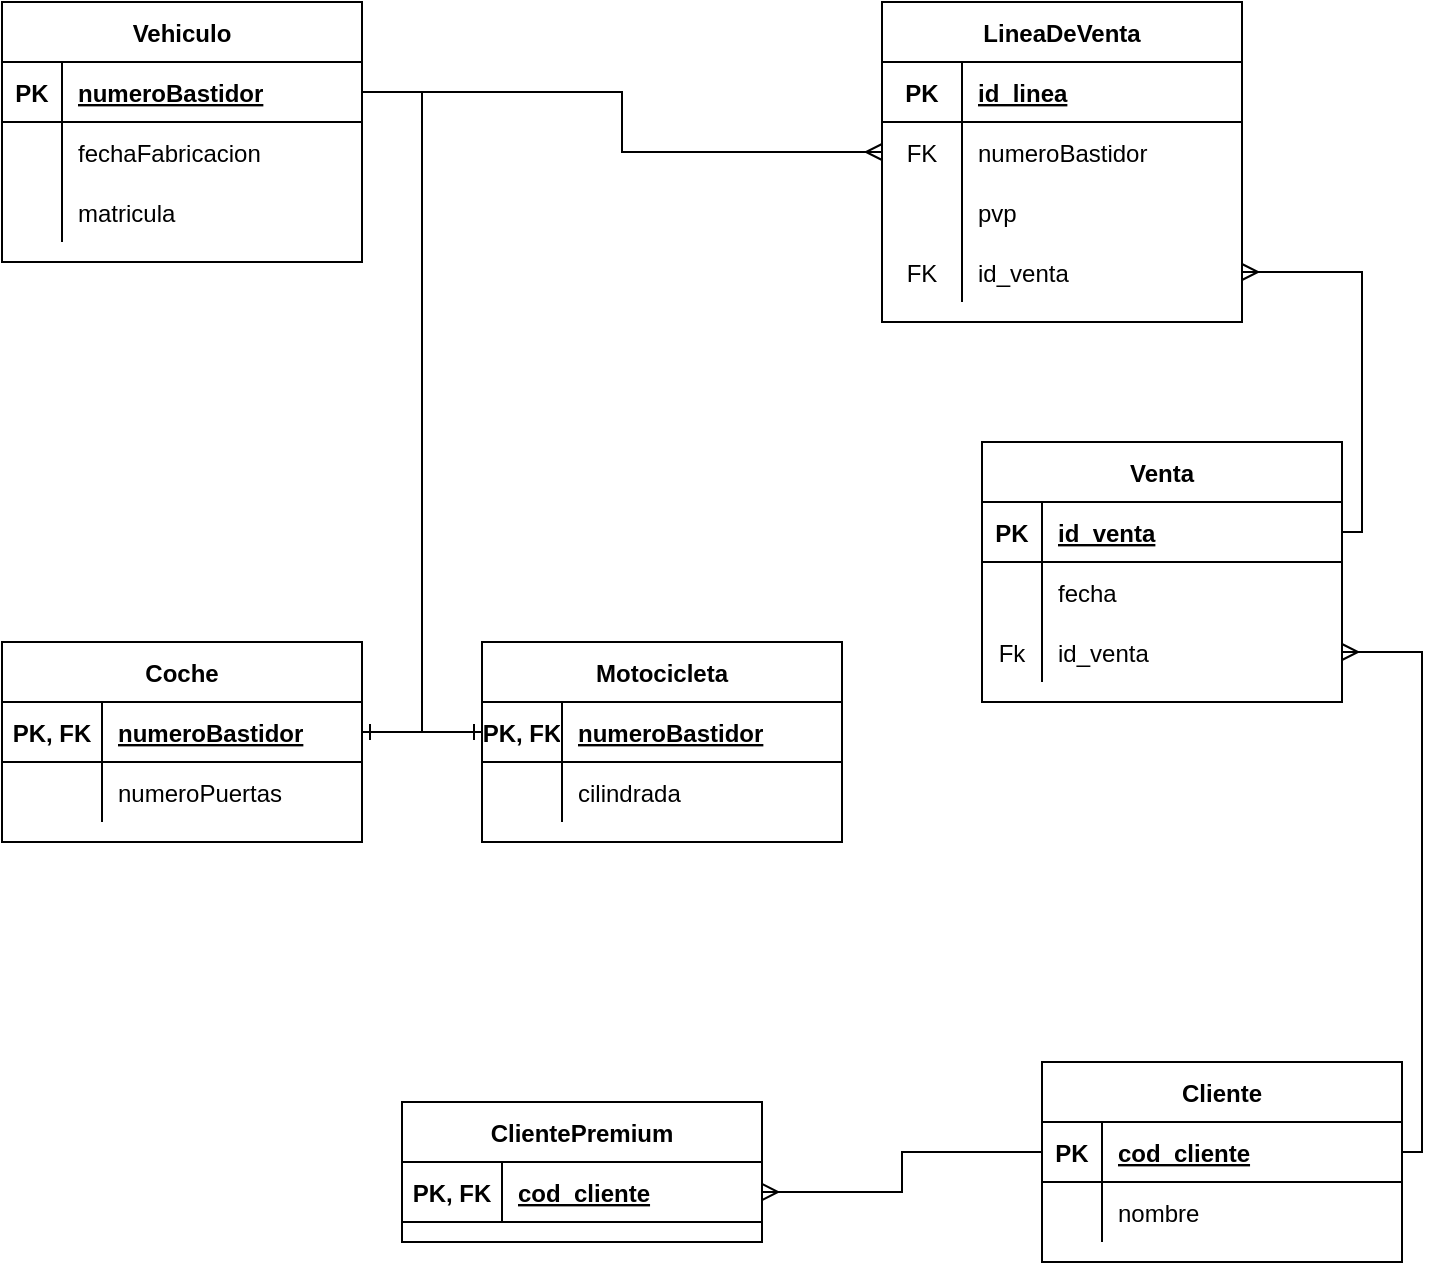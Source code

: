 <mxfile version="16.5.3" type="device"><diagram id="R2lEEEUBdFMjLlhIrx00" name="Page-1"><mxGraphModel dx="1422" dy="762" grid="1" gridSize="10" guides="1" tooltips="1" connect="1" arrows="1" fold="1" page="1" pageScale="1" pageWidth="850" pageHeight="1100" math="0" shadow="0" extFonts="Permanent Marker^https://fonts.googleapis.com/css?family=Permanent+Marker"><root><mxCell id="0"/><mxCell id="1" parent="0"/><mxCell id="KisWmBWHW1Y49FD_KrGk-1" value="Vehiculo" style="shape=table;startSize=30;container=1;collapsible=1;childLayout=tableLayout;fixedRows=1;rowLines=0;fontStyle=1;align=center;resizeLast=1;" vertex="1" parent="1"><mxGeometry x="50" y="20" width="180" height="130" as="geometry"/></mxCell><mxCell id="KisWmBWHW1Y49FD_KrGk-2" value="" style="shape=tableRow;horizontal=0;startSize=0;swimlaneHead=0;swimlaneBody=0;fillColor=none;collapsible=0;dropTarget=0;points=[[0,0.5],[1,0.5]];portConstraint=eastwest;top=0;left=0;right=0;bottom=1;" vertex="1" parent="KisWmBWHW1Y49FD_KrGk-1"><mxGeometry y="30" width="180" height="30" as="geometry"/></mxCell><mxCell id="KisWmBWHW1Y49FD_KrGk-3" value="PK" style="shape=partialRectangle;connectable=0;fillColor=none;top=0;left=0;bottom=0;right=0;fontStyle=1;overflow=hidden;" vertex="1" parent="KisWmBWHW1Y49FD_KrGk-2"><mxGeometry width="30" height="30" as="geometry"><mxRectangle width="30" height="30" as="alternateBounds"/></mxGeometry></mxCell><mxCell id="KisWmBWHW1Y49FD_KrGk-4" value="numeroBastidor" style="shape=partialRectangle;connectable=0;fillColor=none;top=0;left=0;bottom=0;right=0;align=left;spacingLeft=6;fontStyle=5;overflow=hidden;" vertex="1" parent="KisWmBWHW1Y49FD_KrGk-2"><mxGeometry x="30" width="150" height="30" as="geometry"><mxRectangle width="150" height="30" as="alternateBounds"/></mxGeometry></mxCell><mxCell id="KisWmBWHW1Y49FD_KrGk-5" value="" style="shape=tableRow;horizontal=0;startSize=0;swimlaneHead=0;swimlaneBody=0;fillColor=none;collapsible=0;dropTarget=0;points=[[0,0.5],[1,0.5]];portConstraint=eastwest;top=0;left=0;right=0;bottom=0;" vertex="1" parent="KisWmBWHW1Y49FD_KrGk-1"><mxGeometry y="60" width="180" height="30" as="geometry"/></mxCell><mxCell id="KisWmBWHW1Y49FD_KrGk-6" value="" style="shape=partialRectangle;connectable=0;fillColor=none;top=0;left=0;bottom=0;right=0;editable=1;overflow=hidden;" vertex="1" parent="KisWmBWHW1Y49FD_KrGk-5"><mxGeometry width="30" height="30" as="geometry"><mxRectangle width="30" height="30" as="alternateBounds"/></mxGeometry></mxCell><mxCell id="KisWmBWHW1Y49FD_KrGk-7" value="fechaFabricacion" style="shape=partialRectangle;connectable=0;fillColor=none;top=0;left=0;bottom=0;right=0;align=left;spacingLeft=6;overflow=hidden;" vertex="1" parent="KisWmBWHW1Y49FD_KrGk-5"><mxGeometry x="30" width="150" height="30" as="geometry"><mxRectangle width="150" height="30" as="alternateBounds"/></mxGeometry></mxCell><mxCell id="KisWmBWHW1Y49FD_KrGk-8" value="" style="shape=tableRow;horizontal=0;startSize=0;swimlaneHead=0;swimlaneBody=0;fillColor=none;collapsible=0;dropTarget=0;points=[[0,0.5],[1,0.5]];portConstraint=eastwest;top=0;left=0;right=0;bottom=0;" vertex="1" parent="KisWmBWHW1Y49FD_KrGk-1"><mxGeometry y="90" width="180" height="30" as="geometry"/></mxCell><mxCell id="KisWmBWHW1Y49FD_KrGk-9" value="" style="shape=partialRectangle;connectable=0;fillColor=none;top=0;left=0;bottom=0;right=0;editable=1;overflow=hidden;" vertex="1" parent="KisWmBWHW1Y49FD_KrGk-8"><mxGeometry width="30" height="30" as="geometry"><mxRectangle width="30" height="30" as="alternateBounds"/></mxGeometry></mxCell><mxCell id="KisWmBWHW1Y49FD_KrGk-10" value="matricula" style="shape=partialRectangle;connectable=0;fillColor=none;top=0;left=0;bottom=0;right=0;align=left;spacingLeft=6;overflow=hidden;" vertex="1" parent="KisWmBWHW1Y49FD_KrGk-8"><mxGeometry x="30" width="150" height="30" as="geometry"><mxRectangle width="150" height="30" as="alternateBounds"/></mxGeometry></mxCell><mxCell id="KisWmBWHW1Y49FD_KrGk-14" value="Coche" style="shape=table;startSize=30;container=1;collapsible=1;childLayout=tableLayout;fixedRows=1;rowLines=0;fontStyle=1;align=center;resizeLast=1;" vertex="1" parent="1"><mxGeometry x="50" y="340" width="180" height="100" as="geometry"/></mxCell><mxCell id="KisWmBWHW1Y49FD_KrGk-15" value="" style="shape=tableRow;horizontal=0;startSize=0;swimlaneHead=0;swimlaneBody=0;fillColor=none;collapsible=0;dropTarget=0;points=[[0,0.5],[1,0.5]];portConstraint=eastwest;top=0;left=0;right=0;bottom=1;" vertex="1" parent="KisWmBWHW1Y49FD_KrGk-14"><mxGeometry y="30" width="180" height="30" as="geometry"/></mxCell><mxCell id="KisWmBWHW1Y49FD_KrGk-16" value="PK, FK" style="shape=partialRectangle;connectable=0;fillColor=none;top=0;left=0;bottom=0;right=0;fontStyle=1;overflow=hidden;" vertex="1" parent="KisWmBWHW1Y49FD_KrGk-15"><mxGeometry width="50" height="30" as="geometry"><mxRectangle width="50" height="30" as="alternateBounds"/></mxGeometry></mxCell><mxCell id="KisWmBWHW1Y49FD_KrGk-17" value="numeroBastidor" style="shape=partialRectangle;connectable=0;fillColor=none;top=0;left=0;bottom=0;right=0;align=left;spacingLeft=6;fontStyle=5;overflow=hidden;" vertex="1" parent="KisWmBWHW1Y49FD_KrGk-15"><mxGeometry x="50" width="130" height="30" as="geometry"><mxRectangle width="130" height="30" as="alternateBounds"/></mxGeometry></mxCell><mxCell id="KisWmBWHW1Y49FD_KrGk-18" value="" style="shape=tableRow;horizontal=0;startSize=0;swimlaneHead=0;swimlaneBody=0;fillColor=none;collapsible=0;dropTarget=0;points=[[0,0.5],[1,0.5]];portConstraint=eastwest;top=0;left=0;right=0;bottom=0;" vertex="1" parent="KisWmBWHW1Y49FD_KrGk-14"><mxGeometry y="60" width="180" height="30" as="geometry"/></mxCell><mxCell id="KisWmBWHW1Y49FD_KrGk-19" value="" style="shape=partialRectangle;connectable=0;fillColor=none;top=0;left=0;bottom=0;right=0;editable=1;overflow=hidden;" vertex="1" parent="KisWmBWHW1Y49FD_KrGk-18"><mxGeometry width="50" height="30" as="geometry"><mxRectangle width="50" height="30" as="alternateBounds"/></mxGeometry></mxCell><mxCell id="KisWmBWHW1Y49FD_KrGk-20" value="numeroPuertas" style="shape=partialRectangle;connectable=0;fillColor=none;top=0;left=0;bottom=0;right=0;align=left;spacingLeft=6;overflow=hidden;" vertex="1" parent="KisWmBWHW1Y49FD_KrGk-18"><mxGeometry x="50" width="130" height="30" as="geometry"><mxRectangle width="130" height="30" as="alternateBounds"/></mxGeometry></mxCell><mxCell id="KisWmBWHW1Y49FD_KrGk-28" value="Motocicleta" style="shape=table;startSize=30;container=1;collapsible=1;childLayout=tableLayout;fixedRows=1;rowLines=0;fontStyle=1;align=center;resizeLast=1;" vertex="1" parent="1"><mxGeometry x="290" y="340" width="180" height="100" as="geometry"/></mxCell><mxCell id="KisWmBWHW1Y49FD_KrGk-29" value="" style="shape=tableRow;horizontal=0;startSize=0;swimlaneHead=0;swimlaneBody=0;fillColor=none;collapsible=0;dropTarget=0;points=[[0,0.5],[1,0.5]];portConstraint=eastwest;top=0;left=0;right=0;bottom=1;" vertex="1" parent="KisWmBWHW1Y49FD_KrGk-28"><mxGeometry y="30" width="180" height="30" as="geometry"/></mxCell><mxCell id="KisWmBWHW1Y49FD_KrGk-30" value="PK, FK" style="shape=partialRectangle;connectable=0;fillColor=none;top=0;left=0;bottom=0;right=0;fontStyle=1;overflow=hidden;" vertex="1" parent="KisWmBWHW1Y49FD_KrGk-29"><mxGeometry width="40" height="30" as="geometry"><mxRectangle width="40" height="30" as="alternateBounds"/></mxGeometry></mxCell><mxCell id="KisWmBWHW1Y49FD_KrGk-31" value="numeroBastidor" style="shape=partialRectangle;connectable=0;fillColor=none;top=0;left=0;bottom=0;right=0;align=left;spacingLeft=6;fontStyle=5;overflow=hidden;" vertex="1" parent="KisWmBWHW1Y49FD_KrGk-29"><mxGeometry x="40" width="140" height="30" as="geometry"><mxRectangle width="140" height="30" as="alternateBounds"/></mxGeometry></mxCell><mxCell id="KisWmBWHW1Y49FD_KrGk-32" value="" style="shape=tableRow;horizontal=0;startSize=0;swimlaneHead=0;swimlaneBody=0;fillColor=none;collapsible=0;dropTarget=0;points=[[0,0.5],[1,0.5]];portConstraint=eastwest;top=0;left=0;right=0;bottom=0;" vertex="1" parent="KisWmBWHW1Y49FD_KrGk-28"><mxGeometry y="60" width="180" height="30" as="geometry"/></mxCell><mxCell id="KisWmBWHW1Y49FD_KrGk-33" value="" style="shape=partialRectangle;connectable=0;fillColor=none;top=0;left=0;bottom=0;right=0;editable=1;overflow=hidden;" vertex="1" parent="KisWmBWHW1Y49FD_KrGk-32"><mxGeometry width="40" height="30" as="geometry"><mxRectangle width="40" height="30" as="alternateBounds"/></mxGeometry></mxCell><mxCell id="KisWmBWHW1Y49FD_KrGk-34" value="cilindrada" style="shape=partialRectangle;connectable=0;fillColor=none;top=0;left=0;bottom=0;right=0;align=left;spacingLeft=6;overflow=hidden;" vertex="1" parent="KisWmBWHW1Y49FD_KrGk-32"><mxGeometry x="40" width="140" height="30" as="geometry"><mxRectangle width="140" height="30" as="alternateBounds"/></mxGeometry></mxCell><mxCell id="KisWmBWHW1Y49FD_KrGk-44" value="" style="edgeStyle=entityRelationEdgeStyle;fontSize=12;html=1;endArrow=ERone;endFill=1;rounded=0;entryX=0;entryY=0.5;entryDx=0;entryDy=0;exitX=1;exitY=0.5;exitDx=0;exitDy=0;" edge="1" parent="1" source="KisWmBWHW1Y49FD_KrGk-2" target="KisWmBWHW1Y49FD_KrGk-29"><mxGeometry width="100" height="100" relative="1" as="geometry"><mxPoint x="460" y="280" as="sourcePoint"/><mxPoint x="560" y="180" as="targetPoint"/></mxGeometry></mxCell><mxCell id="KisWmBWHW1Y49FD_KrGk-45" value="" style="edgeStyle=entityRelationEdgeStyle;fontSize=12;html=1;endArrow=ERone;endFill=1;rounded=0;entryX=1;entryY=0.5;entryDx=0;entryDy=0;exitX=1;exitY=0.5;exitDx=0;exitDy=0;" edge="1" parent="1" source="KisWmBWHW1Y49FD_KrGk-2" target="KisWmBWHW1Y49FD_KrGk-15"><mxGeometry width="100" height="100" relative="1" as="geometry"><mxPoint x="370" y="440" as="sourcePoint"/><mxPoint x="470" y="340" as="targetPoint"/></mxGeometry></mxCell><mxCell id="KisWmBWHW1Y49FD_KrGk-46" value="LineaDeVenta" style="shape=table;startSize=30;container=1;collapsible=1;childLayout=tableLayout;fixedRows=1;rowLines=0;fontStyle=1;align=center;resizeLast=1;" vertex="1" parent="1"><mxGeometry x="490" y="20" width="180" height="160" as="geometry"/></mxCell><mxCell id="KisWmBWHW1Y49FD_KrGk-50" value="" style="shape=tableRow;horizontal=0;startSize=0;swimlaneHead=0;swimlaneBody=0;fillColor=none;collapsible=0;dropTarget=0;points=[[0,0.5],[1,0.5]];portConstraint=eastwest;top=0;left=0;right=0;bottom=1;" vertex="1" parent="KisWmBWHW1Y49FD_KrGk-46"><mxGeometry y="30" width="180" height="30" as="geometry"/></mxCell><mxCell id="KisWmBWHW1Y49FD_KrGk-51" value="PK" style="shape=partialRectangle;connectable=0;fillColor=none;top=0;left=0;bottom=0;right=0;fontStyle=1;overflow=hidden;" vertex="1" parent="KisWmBWHW1Y49FD_KrGk-50"><mxGeometry width="40" height="30" as="geometry"><mxRectangle width="40" height="30" as="alternateBounds"/></mxGeometry></mxCell><mxCell id="KisWmBWHW1Y49FD_KrGk-52" value="id_linea" style="shape=partialRectangle;connectable=0;fillColor=none;top=0;left=0;bottom=0;right=0;align=left;spacingLeft=6;fontStyle=5;overflow=hidden;" vertex="1" parent="KisWmBWHW1Y49FD_KrGk-50"><mxGeometry x="40" width="140" height="30" as="geometry"><mxRectangle width="140" height="30" as="alternateBounds"/></mxGeometry></mxCell><mxCell id="KisWmBWHW1Y49FD_KrGk-53" value="" style="shape=tableRow;horizontal=0;startSize=0;swimlaneHead=0;swimlaneBody=0;fillColor=none;collapsible=0;dropTarget=0;points=[[0,0.5],[1,0.5]];portConstraint=eastwest;top=0;left=0;right=0;bottom=0;" vertex="1" parent="KisWmBWHW1Y49FD_KrGk-46"><mxGeometry y="60" width="180" height="30" as="geometry"/></mxCell><mxCell id="KisWmBWHW1Y49FD_KrGk-54" value="FK" style="shape=partialRectangle;connectable=0;fillColor=none;top=0;left=0;bottom=0;right=0;editable=1;overflow=hidden;" vertex="1" parent="KisWmBWHW1Y49FD_KrGk-53"><mxGeometry width="40" height="30" as="geometry"><mxRectangle width="40" height="30" as="alternateBounds"/></mxGeometry></mxCell><mxCell id="KisWmBWHW1Y49FD_KrGk-55" value="numeroBastidor" style="shape=partialRectangle;connectable=0;fillColor=none;top=0;left=0;bottom=0;right=0;align=left;spacingLeft=6;overflow=hidden;" vertex="1" parent="KisWmBWHW1Y49FD_KrGk-53"><mxGeometry x="40" width="140" height="30" as="geometry"><mxRectangle width="140" height="30" as="alternateBounds"/></mxGeometry></mxCell><mxCell id="KisWmBWHW1Y49FD_KrGk-56" value="" style="shape=tableRow;horizontal=0;startSize=0;swimlaneHead=0;swimlaneBody=0;fillColor=none;collapsible=0;dropTarget=0;points=[[0,0.5],[1,0.5]];portConstraint=eastwest;top=0;left=0;right=0;bottom=0;" vertex="1" parent="KisWmBWHW1Y49FD_KrGk-46"><mxGeometry y="90" width="180" height="30" as="geometry"/></mxCell><mxCell id="KisWmBWHW1Y49FD_KrGk-57" value="" style="shape=partialRectangle;connectable=0;fillColor=none;top=0;left=0;bottom=0;right=0;editable=1;overflow=hidden;" vertex="1" parent="KisWmBWHW1Y49FD_KrGk-56"><mxGeometry width="40" height="30" as="geometry"><mxRectangle width="40" height="30" as="alternateBounds"/></mxGeometry></mxCell><mxCell id="KisWmBWHW1Y49FD_KrGk-58" value="pvp" style="shape=partialRectangle;connectable=0;fillColor=none;top=0;left=0;bottom=0;right=0;align=left;spacingLeft=6;overflow=hidden;" vertex="1" parent="KisWmBWHW1Y49FD_KrGk-56"><mxGeometry x="40" width="140" height="30" as="geometry"><mxRectangle width="140" height="30" as="alternateBounds"/></mxGeometry></mxCell><mxCell id="KisWmBWHW1Y49FD_KrGk-71" value="" style="shape=tableRow;horizontal=0;startSize=0;swimlaneHead=0;swimlaneBody=0;fillColor=none;collapsible=0;dropTarget=0;points=[[0,0.5],[1,0.5]];portConstraint=eastwest;top=0;left=0;right=0;bottom=0;shadow=0;strokeColor=#000000;strokeWidth=1;" vertex="1" parent="KisWmBWHW1Y49FD_KrGk-46"><mxGeometry y="120" width="180" height="30" as="geometry"/></mxCell><mxCell id="KisWmBWHW1Y49FD_KrGk-72" value="FK" style="shape=partialRectangle;connectable=0;fillColor=none;top=0;left=0;bottom=0;right=0;editable=1;overflow=hidden;shadow=0;strokeColor=#000000;strokeWidth=1;" vertex="1" parent="KisWmBWHW1Y49FD_KrGk-71"><mxGeometry width="40" height="30" as="geometry"><mxRectangle width="40" height="30" as="alternateBounds"/></mxGeometry></mxCell><mxCell id="KisWmBWHW1Y49FD_KrGk-73" value="id_venta" style="shape=partialRectangle;connectable=0;fillColor=none;top=0;left=0;bottom=0;right=0;align=left;spacingLeft=6;overflow=hidden;shadow=0;strokeColor=#000000;strokeWidth=1;" vertex="1" parent="KisWmBWHW1Y49FD_KrGk-71"><mxGeometry x="40" width="140" height="30" as="geometry"><mxRectangle width="140" height="30" as="alternateBounds"/></mxGeometry></mxCell><mxCell id="KisWmBWHW1Y49FD_KrGk-60" value="" style="edgeStyle=orthogonalEdgeStyle;fontSize=12;html=1;endArrow=ERmany;rounded=0;entryX=0;entryY=0.5;entryDx=0;entryDy=0;exitX=1;exitY=0.5;exitDx=0;exitDy=0;" edge="1" parent="1" source="KisWmBWHW1Y49FD_KrGk-2" target="KisWmBWHW1Y49FD_KrGk-53"><mxGeometry width="100" height="100" relative="1" as="geometry"><mxPoint x="370" y="440" as="sourcePoint"/><mxPoint x="470" y="340" as="targetPoint"/></mxGeometry></mxCell><mxCell id="KisWmBWHW1Y49FD_KrGk-61" value="Venta" style="shape=table;startSize=30;container=1;collapsible=1;childLayout=tableLayout;fixedRows=1;rowLines=0;fontStyle=1;align=center;resizeLast=1;shadow=0;strokeColor=#000000;strokeWidth=1;fillColor=none;" vertex="1" parent="1"><mxGeometry x="540" y="240" width="180" height="130" as="geometry"/></mxCell><mxCell id="KisWmBWHW1Y49FD_KrGk-62" value="" style="shape=tableRow;horizontal=0;startSize=0;swimlaneHead=0;swimlaneBody=0;fillColor=none;collapsible=0;dropTarget=0;points=[[0,0.5],[1,0.5]];portConstraint=eastwest;top=0;left=0;right=0;bottom=1;shadow=0;strokeColor=#000000;strokeWidth=1;" vertex="1" parent="KisWmBWHW1Y49FD_KrGk-61"><mxGeometry y="30" width="180" height="30" as="geometry"/></mxCell><mxCell id="KisWmBWHW1Y49FD_KrGk-63" value="PK" style="shape=partialRectangle;connectable=0;fillColor=none;top=0;left=0;bottom=0;right=0;fontStyle=1;overflow=hidden;shadow=0;strokeColor=#000000;strokeWidth=1;" vertex="1" parent="KisWmBWHW1Y49FD_KrGk-62"><mxGeometry width="30" height="30" as="geometry"><mxRectangle width="30" height="30" as="alternateBounds"/></mxGeometry></mxCell><mxCell id="KisWmBWHW1Y49FD_KrGk-64" value="id_venta" style="shape=partialRectangle;connectable=0;fillColor=none;top=0;left=0;bottom=0;right=0;align=left;spacingLeft=6;fontStyle=5;overflow=hidden;shadow=0;strokeColor=#000000;strokeWidth=1;" vertex="1" parent="KisWmBWHW1Y49FD_KrGk-62"><mxGeometry x="30" width="150" height="30" as="geometry"><mxRectangle width="150" height="30" as="alternateBounds"/></mxGeometry></mxCell><mxCell id="KisWmBWHW1Y49FD_KrGk-65" value="" style="shape=tableRow;horizontal=0;startSize=0;swimlaneHead=0;swimlaneBody=0;fillColor=none;collapsible=0;dropTarget=0;points=[[0,0.5],[1,0.5]];portConstraint=eastwest;top=0;left=0;right=0;bottom=0;shadow=0;strokeColor=#000000;strokeWidth=1;" vertex="1" parent="KisWmBWHW1Y49FD_KrGk-61"><mxGeometry y="60" width="180" height="30" as="geometry"/></mxCell><mxCell id="KisWmBWHW1Y49FD_KrGk-66" value="" style="shape=partialRectangle;connectable=0;fillColor=none;top=0;left=0;bottom=0;right=0;editable=1;overflow=hidden;shadow=0;strokeColor=#000000;strokeWidth=1;" vertex="1" parent="KisWmBWHW1Y49FD_KrGk-65"><mxGeometry width="30" height="30" as="geometry"><mxRectangle width="30" height="30" as="alternateBounds"/></mxGeometry></mxCell><mxCell id="KisWmBWHW1Y49FD_KrGk-67" value="fecha" style="shape=partialRectangle;connectable=0;fillColor=none;top=0;left=0;bottom=0;right=0;align=left;spacingLeft=6;overflow=hidden;shadow=0;strokeColor=#000000;strokeWidth=1;" vertex="1" parent="KisWmBWHW1Y49FD_KrGk-65"><mxGeometry x="30" width="150" height="30" as="geometry"><mxRectangle width="150" height="30" as="alternateBounds"/></mxGeometry></mxCell><mxCell id="KisWmBWHW1Y49FD_KrGk-68" value="" style="shape=tableRow;horizontal=0;startSize=0;swimlaneHead=0;swimlaneBody=0;fillColor=none;collapsible=0;dropTarget=0;points=[[0,0.5],[1,0.5]];portConstraint=eastwest;top=0;left=0;right=0;bottom=0;shadow=0;strokeColor=#000000;strokeWidth=1;" vertex="1" parent="KisWmBWHW1Y49FD_KrGk-61"><mxGeometry y="90" width="180" height="30" as="geometry"/></mxCell><mxCell id="KisWmBWHW1Y49FD_KrGk-69" value="Fk" style="shape=partialRectangle;connectable=0;fillColor=none;top=0;left=0;bottom=0;right=0;editable=1;overflow=hidden;shadow=0;strokeColor=#000000;strokeWidth=1;" vertex="1" parent="KisWmBWHW1Y49FD_KrGk-68"><mxGeometry width="30" height="30" as="geometry"><mxRectangle width="30" height="30" as="alternateBounds"/></mxGeometry></mxCell><mxCell id="KisWmBWHW1Y49FD_KrGk-70" value="id_venta" style="shape=partialRectangle;connectable=0;fillColor=none;top=0;left=0;bottom=0;right=0;align=left;spacingLeft=6;overflow=hidden;shadow=0;strokeColor=#000000;strokeWidth=1;" vertex="1" parent="KisWmBWHW1Y49FD_KrGk-68"><mxGeometry x="30" width="150" height="30" as="geometry"><mxRectangle width="150" height="30" as="alternateBounds"/></mxGeometry></mxCell><mxCell id="KisWmBWHW1Y49FD_KrGk-74" value="Cliente" style="shape=table;startSize=30;container=1;collapsible=1;childLayout=tableLayout;fixedRows=1;rowLines=0;fontStyle=1;align=center;resizeLast=1;shadow=0;strokeColor=#000000;strokeWidth=1;fillColor=none;" vertex="1" parent="1"><mxGeometry x="570" y="550" width="180" height="100" as="geometry"/></mxCell><mxCell id="KisWmBWHW1Y49FD_KrGk-75" value="" style="shape=tableRow;horizontal=0;startSize=0;swimlaneHead=0;swimlaneBody=0;fillColor=none;collapsible=0;dropTarget=0;points=[[0,0.5],[1,0.5]];portConstraint=eastwest;top=0;left=0;right=0;bottom=1;shadow=0;strokeColor=#000000;strokeWidth=1;" vertex="1" parent="KisWmBWHW1Y49FD_KrGk-74"><mxGeometry y="30" width="180" height="30" as="geometry"/></mxCell><mxCell id="KisWmBWHW1Y49FD_KrGk-76" value="PK" style="shape=partialRectangle;connectable=0;fillColor=none;top=0;left=0;bottom=0;right=0;fontStyle=1;overflow=hidden;shadow=0;strokeColor=#000000;strokeWidth=1;" vertex="1" parent="KisWmBWHW1Y49FD_KrGk-75"><mxGeometry width="30" height="30" as="geometry"><mxRectangle width="30" height="30" as="alternateBounds"/></mxGeometry></mxCell><mxCell id="KisWmBWHW1Y49FD_KrGk-77" value="cod_cliente" style="shape=partialRectangle;connectable=0;fillColor=none;top=0;left=0;bottom=0;right=0;align=left;spacingLeft=6;fontStyle=5;overflow=hidden;shadow=0;strokeColor=#000000;strokeWidth=1;" vertex="1" parent="KisWmBWHW1Y49FD_KrGk-75"><mxGeometry x="30" width="150" height="30" as="geometry"><mxRectangle width="150" height="30" as="alternateBounds"/></mxGeometry></mxCell><mxCell id="KisWmBWHW1Y49FD_KrGk-78" value="" style="shape=tableRow;horizontal=0;startSize=0;swimlaneHead=0;swimlaneBody=0;fillColor=none;collapsible=0;dropTarget=0;points=[[0,0.5],[1,0.5]];portConstraint=eastwest;top=0;left=0;right=0;bottom=0;shadow=0;strokeColor=#000000;strokeWidth=1;" vertex="1" parent="KisWmBWHW1Y49FD_KrGk-74"><mxGeometry y="60" width="180" height="30" as="geometry"/></mxCell><mxCell id="KisWmBWHW1Y49FD_KrGk-79" value="" style="shape=partialRectangle;connectable=0;fillColor=none;top=0;left=0;bottom=0;right=0;editable=1;overflow=hidden;shadow=0;strokeColor=#000000;strokeWidth=1;" vertex="1" parent="KisWmBWHW1Y49FD_KrGk-78"><mxGeometry width="30" height="30" as="geometry"><mxRectangle width="30" height="30" as="alternateBounds"/></mxGeometry></mxCell><mxCell id="KisWmBWHW1Y49FD_KrGk-80" value="nombre" style="shape=partialRectangle;connectable=0;fillColor=none;top=0;left=0;bottom=0;right=0;align=left;spacingLeft=6;overflow=hidden;shadow=0;strokeColor=#000000;strokeWidth=1;" vertex="1" parent="KisWmBWHW1Y49FD_KrGk-78"><mxGeometry x="30" width="150" height="30" as="geometry"><mxRectangle width="150" height="30" as="alternateBounds"/></mxGeometry></mxCell><mxCell id="KisWmBWHW1Y49FD_KrGk-87" value="ClientePremium" style="shape=table;startSize=30;container=1;collapsible=1;childLayout=tableLayout;fixedRows=1;rowLines=0;fontStyle=1;align=center;resizeLast=1;shadow=0;strokeColor=#000000;strokeWidth=1;fillColor=none;" vertex="1" parent="1"><mxGeometry x="250" y="570" width="180" height="70" as="geometry"/></mxCell><mxCell id="KisWmBWHW1Y49FD_KrGk-88" value="" style="shape=tableRow;horizontal=0;startSize=0;swimlaneHead=0;swimlaneBody=0;fillColor=none;collapsible=0;dropTarget=0;points=[[0,0.5],[1,0.5]];portConstraint=eastwest;top=0;left=0;right=0;bottom=1;shadow=0;strokeColor=#000000;strokeWidth=1;" vertex="1" parent="KisWmBWHW1Y49FD_KrGk-87"><mxGeometry y="30" width="180" height="30" as="geometry"/></mxCell><mxCell id="KisWmBWHW1Y49FD_KrGk-89" value="PK, FK" style="shape=partialRectangle;connectable=0;fillColor=none;top=0;left=0;bottom=0;right=0;fontStyle=1;overflow=hidden;shadow=0;strokeColor=#000000;strokeWidth=1;" vertex="1" parent="KisWmBWHW1Y49FD_KrGk-88"><mxGeometry width="50" height="30" as="geometry"><mxRectangle width="50" height="30" as="alternateBounds"/></mxGeometry></mxCell><mxCell id="KisWmBWHW1Y49FD_KrGk-90" value="cod_cliente" style="shape=partialRectangle;connectable=0;fillColor=none;top=0;left=0;bottom=0;right=0;align=left;spacingLeft=6;fontStyle=5;overflow=hidden;shadow=0;strokeColor=#000000;strokeWidth=1;" vertex="1" parent="KisWmBWHW1Y49FD_KrGk-88"><mxGeometry x="50" width="130" height="30" as="geometry"><mxRectangle width="130" height="30" as="alternateBounds"/></mxGeometry></mxCell><mxCell id="KisWmBWHW1Y49FD_KrGk-100" value="" style="edgeStyle=orthogonalEdgeStyle;fontSize=12;html=1;endArrow=ERmany;rounded=0;entryX=1;entryY=0.5;entryDx=0;entryDy=0;exitX=1;exitY=0.5;exitDx=0;exitDy=0;" edge="1" parent="1" source="KisWmBWHW1Y49FD_KrGk-62" target="KisWmBWHW1Y49FD_KrGk-71"><mxGeometry width="100" height="100" relative="1" as="geometry"><mxPoint x="370" y="440" as="sourcePoint"/><mxPoint x="470" y="340" as="targetPoint"/></mxGeometry></mxCell><mxCell id="KisWmBWHW1Y49FD_KrGk-101" value="" style="edgeStyle=orthogonalEdgeStyle;fontSize=12;html=1;endArrow=ERmany;rounded=0;entryX=1;entryY=0.5;entryDx=0;entryDy=0;exitX=1;exitY=0.5;exitDx=0;exitDy=0;" edge="1" parent="1" source="KisWmBWHW1Y49FD_KrGk-75" target="KisWmBWHW1Y49FD_KrGk-68"><mxGeometry width="100" height="100" relative="1" as="geometry"><mxPoint x="370" y="440" as="sourcePoint"/><mxPoint x="470" y="340" as="targetPoint"/></mxGeometry></mxCell><mxCell id="KisWmBWHW1Y49FD_KrGk-102" value="" style="edgeStyle=orthogonalEdgeStyle;fontSize=12;html=1;endArrow=ERmany;rounded=0;entryX=1;entryY=0.5;entryDx=0;entryDy=0;exitX=0;exitY=0.5;exitDx=0;exitDy=0;" edge="1" parent="1" source="KisWmBWHW1Y49FD_KrGk-75" target="KisWmBWHW1Y49FD_KrGk-88"><mxGeometry width="100" height="100" relative="1" as="geometry"><mxPoint x="380" y="440" as="sourcePoint"/><mxPoint x="480" y="340" as="targetPoint"/></mxGeometry></mxCell></root></mxGraphModel></diagram></mxfile>